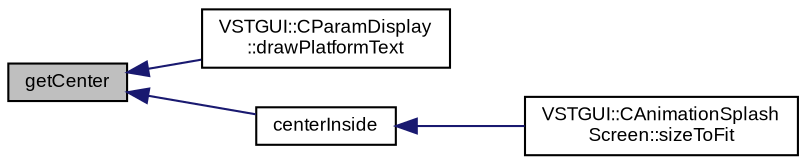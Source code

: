digraph "getCenter"
{
  bgcolor="transparent";
  edge [fontname="Arial",fontsize="9",labelfontname="Arial",labelfontsize="9"];
  node [fontname="Arial",fontsize="9",shape=record];
  rankdir="LR";
  Node1 [label="getCenter",height=0.2,width=0.4,color="black", fillcolor="grey75", style="filled" fontcolor="black"];
  Node1 -> Node2 [dir="back",color="midnightblue",fontsize="9",style="solid",fontname="Arial"];
  Node2 [label="VSTGUI::CParamDisplay\l::drawPlatformText",height=0.2,width=0.4,color="black",URL="$class_v_s_t_g_u_i_1_1_c_param_display.html#aca4ad9ea1bcf86e78c59c65dc8062b7f"];
  Node1 -> Node3 [dir="back",color="midnightblue",fontsize="9",style="solid",fontname="Arial"];
  Node3 [label="centerInside",height=0.2,width=0.4,color="black",URL="$struct_v_s_t_g_u_i_1_1_c_rect.html#abf7d4df19f6c245f053ce9112af78a81",tooltip="moves this rect to the center of r "];
  Node3 -> Node4 [dir="back",color="midnightblue",fontsize="9",style="solid",fontname="Arial"];
  Node4 [label="VSTGUI::CAnimationSplash\lScreen::sizeToFit",height=0.2,width=0.4,color="black",URL="$class_v_s_t_g_u_i_1_1_c_animation_splash_screen.html#a1f9f5eb3e6ae65118a2c1f15f15acab3",tooltip="resize view to optimal size "];
}
